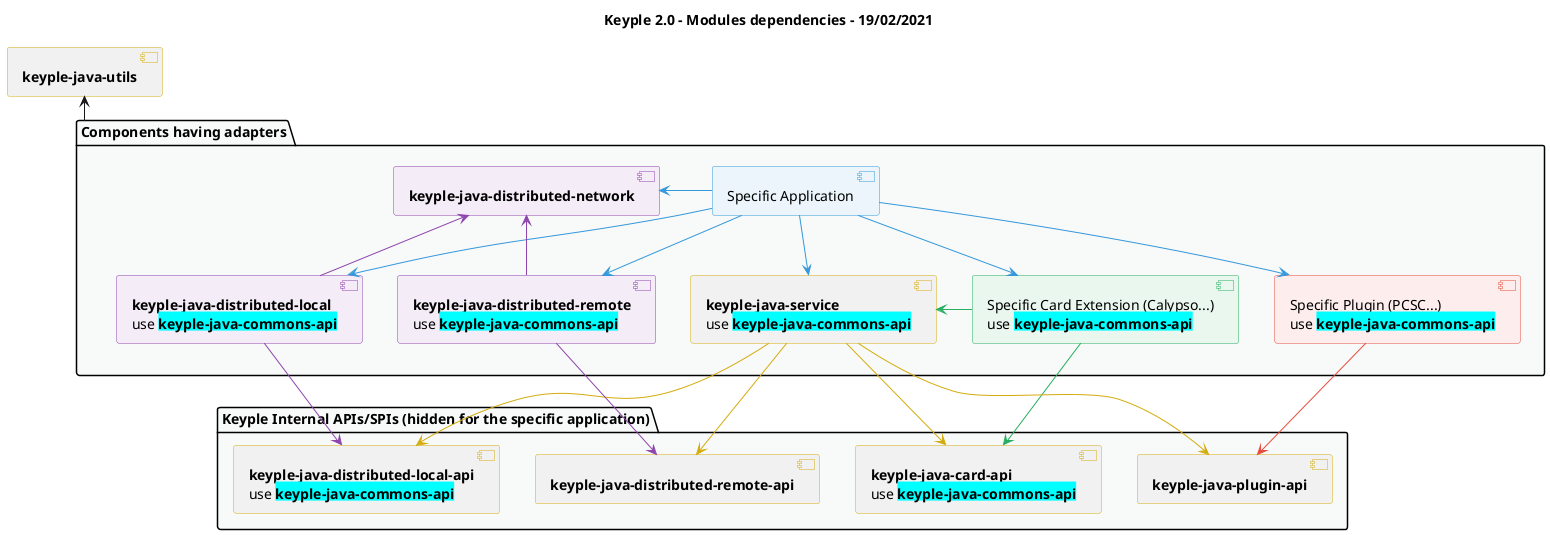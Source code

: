 @startuml
title
    Keyple 2.0 - Modules dependencies - 19/02/2021
end title

' == THEME ==

'Couleurs issues de : https://htmlcolorcodes.com/fr/tableau-de-couleur/tableau-de-couleur-design-plat/
!define C_GREY1 F8F9F9
!define COLOR_YELLOW D4AC0D
!define COLOR_RED E74C3C
!define COLOR_PURPLE 8E44AD
!define COLOR_BLUE 3498DB
!define COLOR_GREEN 27AE60
!define COLOR_GREY 2C3E50
skinparam Shadowing false
skinparam component {
    BorderColor #D4AC0D
    ' Red
    BackgroundColor<<red>> #FDEDEC
    BorderColor<<red>> #E74C3C
    ' Purple
    BackgroundColor<<purple>> #F4ECF7
    BorderColor<<purple>> #8E44AD
    ' blue
    BackgroundColor<<blue>> #EBF5FB
    BorderColor<<blue>> #3498DB
    ' Green
    BackgroundColor<<green>> #E9F7EF
    BorderColor<<green>> #27AE60
    ' Grey
    BackgroundColor<<grey>> #EAECEE
    BorderColor<<grey>> #2C3E50
}
skinparam interface {
    BorderColor #D4AC0D
    ' Red
    BackgroundColor<<red>> #FDEDEC
    BorderColor<<red>> #E74C3C
    ' Purple
    BackgroundColor<<purple>> #F4ECF7
    BorderColor<<purple>> #8E44AD
    ' blue
    BackgroundColor<<blue>> #EBF5FB
    BorderColor<<blue>> #3498DB
    ' Green
    BackgroundColor<<green>> #E9F7EF
    BorderColor<<green>> #27AE60
    ' Grey
    BackgroundColor<<grey>> #EAECEE
    BorderColor<<grey>> #2C3E50
}
hide <<red>> stereotype
hide <<purple>> stereotype
hide <<blue>> stereotype
hide <<green>> stereotype
hide <<grey>> stereotype

' == COMPONENTS ==

package "Components having adapters" as packMain #C_GREY1 {
    [Specific Application] as application <<blue>>
    [**keyple-java-service**\nuse <back:cyan>**keyple-java-commons-api**</back>] as service
    [Specific Plugin (PCSC...)\nuse <back:cyan>**keyple-java-commons-api**</back>] as plugin <<red>>
    [Specific Card Extension (Calypso...)\nuse <back:cyan>**keyple-java-commons-api**</back>] as extension <<green>>
    together {
        [**keyple-java-distributed-local**\nuse <back:cyan>**keyple-java-commons-api**</back>] as local <<purple>>
        [**keyple-java-distributed-network**] as network <<purple>>
        [**keyple-java-distributed-remote**\nuse <back:cyan>**keyple-java-commons-api**</back>] as remote <<purple>>
    }
}
package "Keyple Internal APIs/SPIs (hidden for the specific application)" as packApi #C_GREY1 {
    [**keyple-java-plugin-api**] as pluginApi
    [**keyple-java-card-api**\nuse <back:cyan>**keyple-java-commons-api**</back>] as cardApi
    [**keyple-java-distributed-local-api**\nuse <back:cyan>**keyple-java-commons-api**</back>] as distributedLocalApi
    [**keyple-java-distributed-remote-api**] as distributedRemoteApi
}
[**keyple-java-utils**] as util

' == ASSOCIATIONS ==

application --> plugin #COLOR_BLUE
application --> service #COLOR_BLUE
application --> extension #COLOR_BLUE
application --> local #COLOR_BLUE
application -left-> network #COLOR_BLUE
application --> remote #COLOR_BLUE

extension --> cardApi #COLOR_GREEN
extension -right-> service #COLOR_GREEN

plugin --> pluginApi #COLOR_RED

service --> pluginApi #COLOR_YELLOW
service --> cardApi #COLOR_YELLOW
service --> distributedRemoteApi #COLOR_YELLOW
service --> distributedLocalApi #COLOR_YELLOW

local -up-> network #COLOR_PURPLE
local --> distributedLocalApi #COLOR_PURPLE

remote -up-> network #COLOR_PURPLE
remote --> distributedRemoteApi #COLOR_PURPLE

packMain -up-> util

' == LAYOUT ==

@enduml